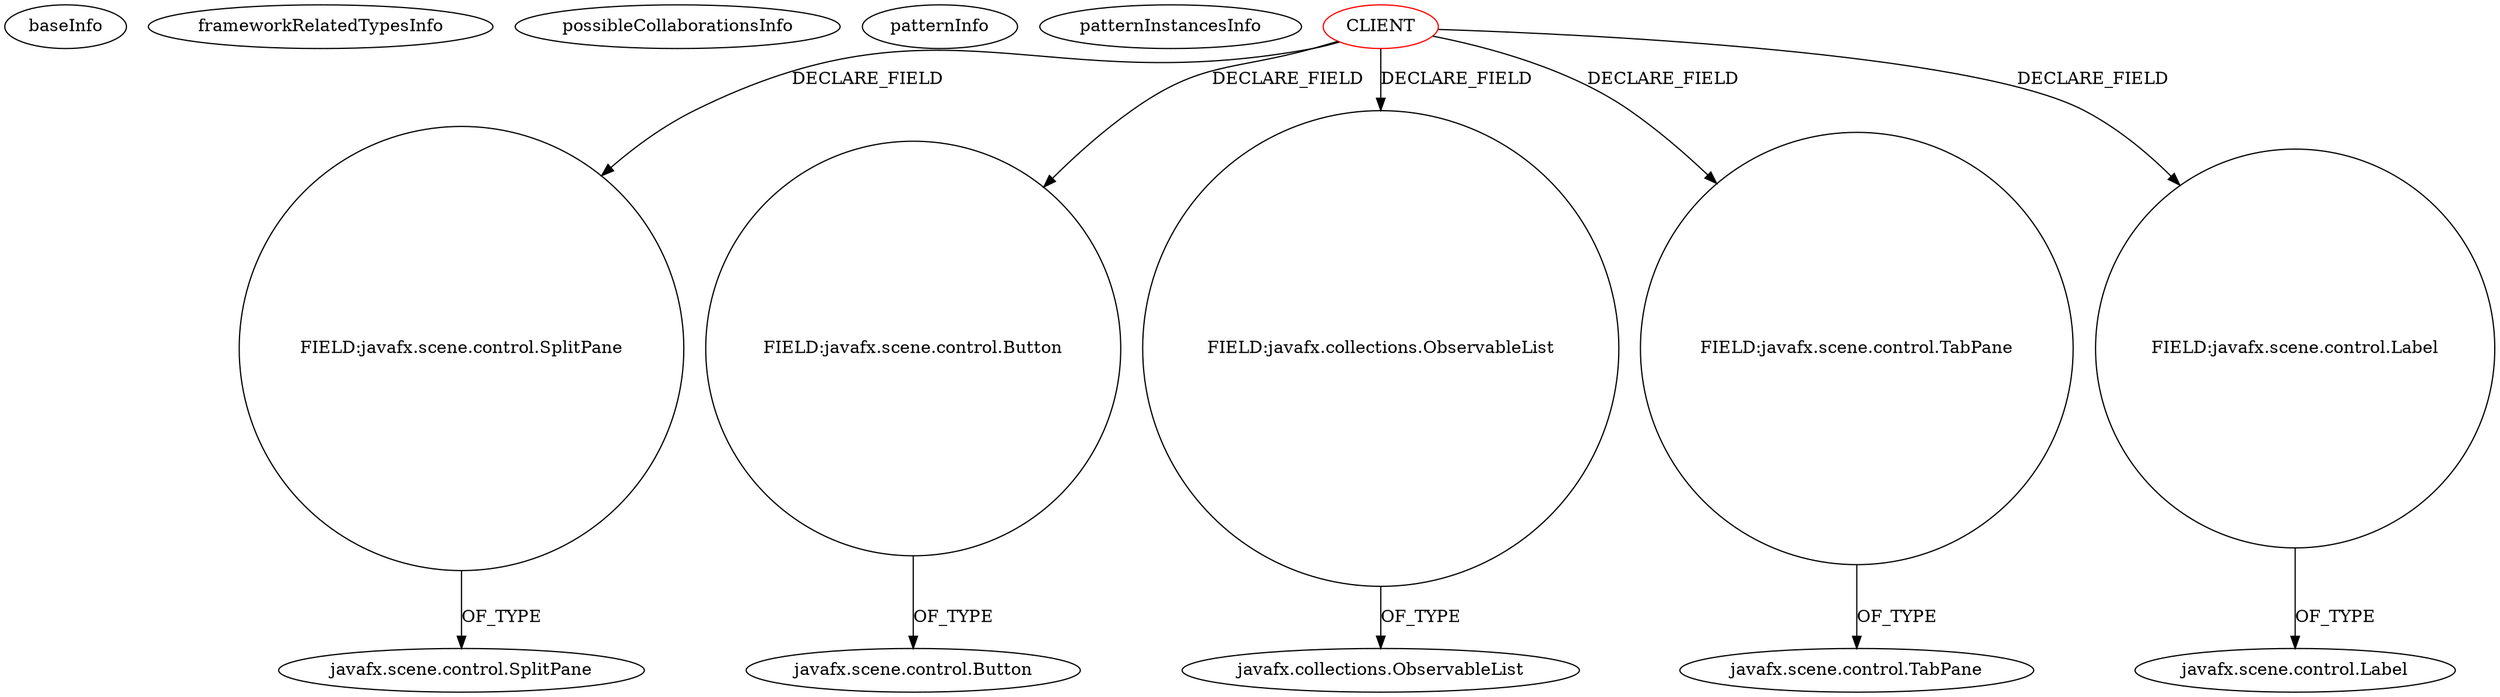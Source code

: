 digraph {
baseInfo[graphId=3374,category="pattern",isAnonymous=false,possibleRelation=false]
frameworkRelatedTypesInfo[]
possibleCollaborationsInfo[]
patternInfo[frequency=2.0,patternRootClient=0]
patternInstancesInfo[0="Posejdon23-GeneticAlgorithm~/Posejdon23-GeneticAlgorithm/GeneticAlgorithm-master/AG/src/ag1/Main.java~Main~1091",1="mrempala-sp~/mrempala-sp/sp-master/src/application/VcSetupSquibGroups.java~VcSetupSquibGroups~3676"]
36[label="FIELD:javafx.scene.control.SplitPane",vertexType="FIELD_DECLARATION",isFrameworkType=false,shape=circle]
0[label="CLIENT",vertexType="ROOT_CLIENT_CLASS_DECLARATION",isFrameworkType=false,color=red]
30[label="FIELD:javafx.scene.control.Button",vertexType="FIELD_DECLARATION",isFrameworkType=false,shape=circle]
4[label="FIELD:javafx.collections.ObservableList",vertexType="FIELD_DECLARATION",isFrameworkType=false,shape=circle]
5[label="javafx.collections.ObservableList",vertexType="FRAMEWORK_INTERFACE_TYPE",isFrameworkType=false]
37[label="javafx.scene.control.SplitPane",vertexType="FRAMEWORK_CLASS_TYPE",isFrameworkType=false]
48[label="FIELD:javafx.scene.control.TabPane",vertexType="FIELD_DECLARATION",isFrameworkType=false,shape=circle]
8[label="FIELD:javafx.scene.control.Label",vertexType="FIELD_DECLARATION",isFrameworkType=false,shape=circle]
9[label="javafx.scene.control.Label",vertexType="FRAMEWORK_CLASS_TYPE",isFrameworkType=false]
31[label="javafx.scene.control.Button",vertexType="FRAMEWORK_CLASS_TYPE",isFrameworkType=false]
49[label="javafx.scene.control.TabPane",vertexType="FRAMEWORK_CLASS_TYPE",isFrameworkType=false]
36->37[label="OF_TYPE"]
0->36[label="DECLARE_FIELD"]
0->4[label="DECLARE_FIELD"]
0->30[label="DECLARE_FIELD"]
0->8[label="DECLARE_FIELD"]
8->9[label="OF_TYPE"]
4->5[label="OF_TYPE"]
30->31[label="OF_TYPE"]
48->49[label="OF_TYPE"]
0->48[label="DECLARE_FIELD"]
}
